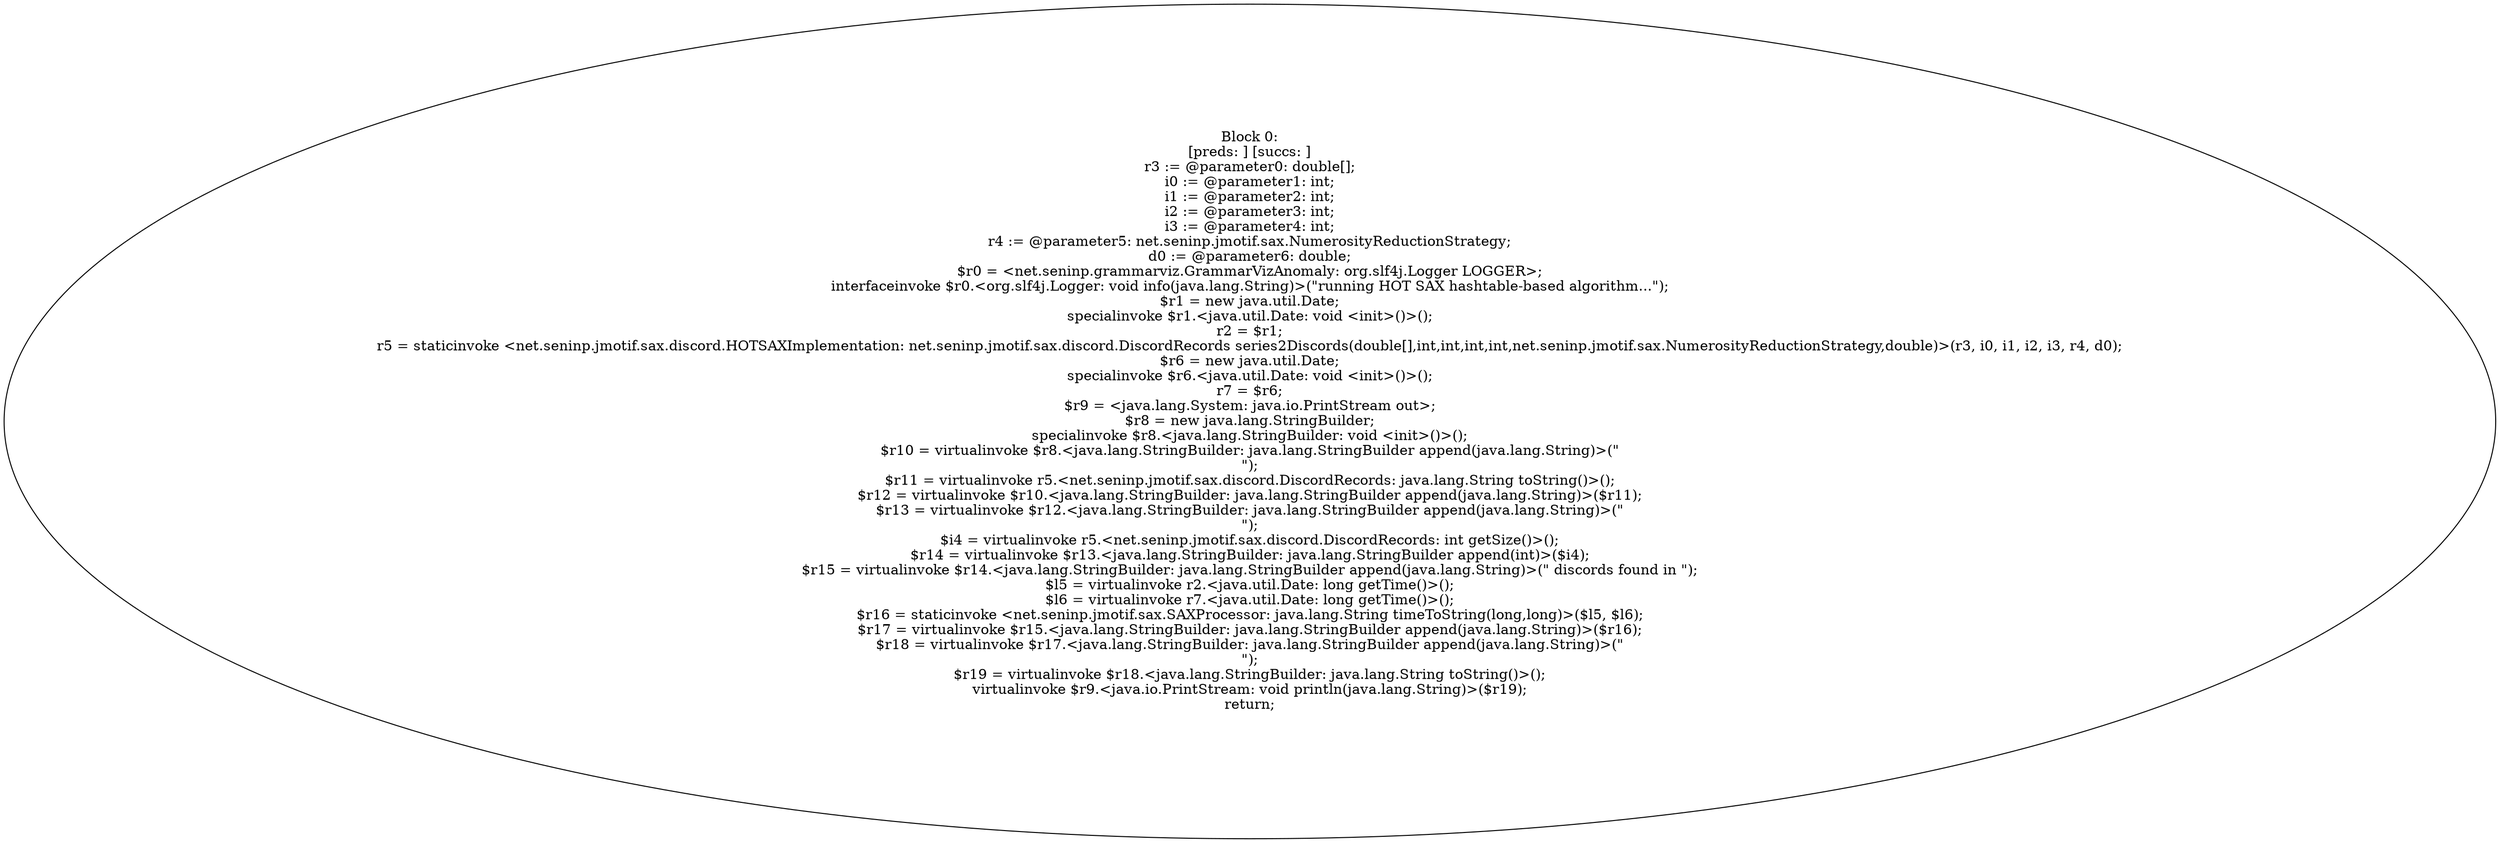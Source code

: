 digraph "unitGraph" {
    "Block 0:
[preds: ] [succs: ]
r3 := @parameter0: double[];
i0 := @parameter1: int;
i1 := @parameter2: int;
i2 := @parameter3: int;
i3 := @parameter4: int;
r4 := @parameter5: net.seninp.jmotif.sax.NumerosityReductionStrategy;
d0 := @parameter6: double;
$r0 = <net.seninp.grammarviz.GrammarVizAnomaly: org.slf4j.Logger LOGGER>;
interfaceinvoke $r0.<org.slf4j.Logger: void info(java.lang.String)>(\"running HOT SAX hashtable-based algorithm...\");
$r1 = new java.util.Date;
specialinvoke $r1.<java.util.Date: void <init>()>();
r2 = $r1;
r5 = staticinvoke <net.seninp.jmotif.sax.discord.HOTSAXImplementation: net.seninp.jmotif.sax.discord.DiscordRecords series2Discords(double[],int,int,int,int,net.seninp.jmotif.sax.NumerosityReductionStrategy,double)>(r3, i0, i1, i2, i3, r4, d0);
$r6 = new java.util.Date;
specialinvoke $r6.<java.util.Date: void <init>()>();
r7 = $r6;
$r9 = <java.lang.System: java.io.PrintStream out>;
$r8 = new java.lang.StringBuilder;
specialinvoke $r8.<java.lang.StringBuilder: void <init>()>();
$r10 = virtualinvoke $r8.<java.lang.StringBuilder: java.lang.StringBuilder append(java.lang.String)>(\"\n\");
$r11 = virtualinvoke r5.<net.seninp.jmotif.sax.discord.DiscordRecords: java.lang.String toString()>();
$r12 = virtualinvoke $r10.<java.lang.StringBuilder: java.lang.StringBuilder append(java.lang.String)>($r11);
$r13 = virtualinvoke $r12.<java.lang.StringBuilder: java.lang.StringBuilder append(java.lang.String)>(\"\n\");
$i4 = virtualinvoke r5.<net.seninp.jmotif.sax.discord.DiscordRecords: int getSize()>();
$r14 = virtualinvoke $r13.<java.lang.StringBuilder: java.lang.StringBuilder append(int)>($i4);
$r15 = virtualinvoke $r14.<java.lang.StringBuilder: java.lang.StringBuilder append(java.lang.String)>(\" discords found in \");
$l5 = virtualinvoke r2.<java.util.Date: long getTime()>();
$l6 = virtualinvoke r7.<java.util.Date: long getTime()>();
$r16 = staticinvoke <net.seninp.jmotif.sax.SAXProcessor: java.lang.String timeToString(long,long)>($l5, $l6);
$r17 = virtualinvoke $r15.<java.lang.StringBuilder: java.lang.StringBuilder append(java.lang.String)>($r16);
$r18 = virtualinvoke $r17.<java.lang.StringBuilder: java.lang.StringBuilder append(java.lang.String)>(\"\n\");
$r19 = virtualinvoke $r18.<java.lang.StringBuilder: java.lang.String toString()>();
virtualinvoke $r9.<java.io.PrintStream: void println(java.lang.String)>($r19);
return;
"
}

